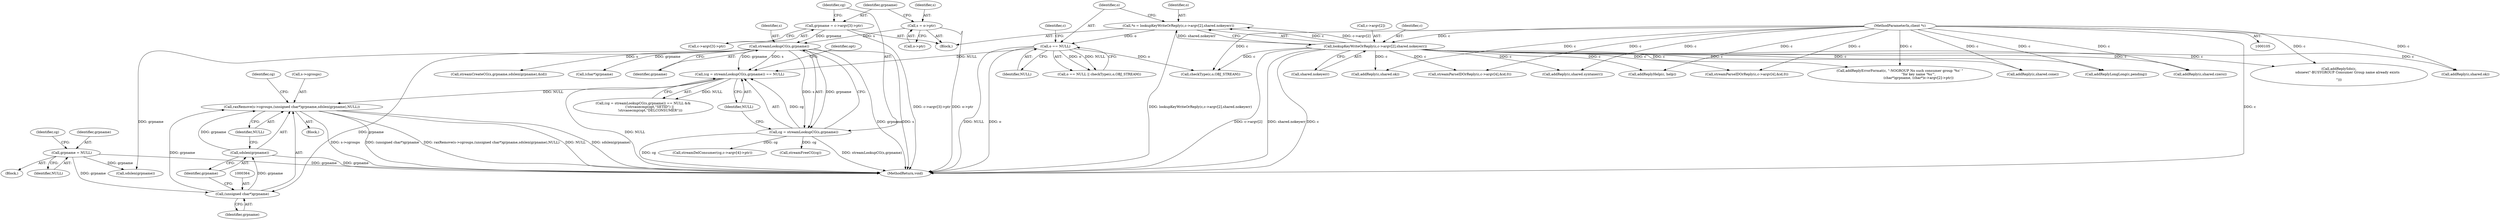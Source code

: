 digraph "0_redis_c04082cf138f1f51cedf05ee9ad36fb6763cafc6@API" {
"1000359" [label="(Call,raxRemove(s->cgroups,(unsigned char*)grpname,sdslen(grpname),NULL))"];
"1000363" [label="(Call,(unsigned char*)grpname)"];
"1000116" [label="(Call,grpname = NULL)"];
"1000182" [label="(Call,streamLookupCG(s,grpname))"];
"1000163" [label="(Call,s = o->ptr)"];
"1000168" [label="(Call,grpname = c->argv[3]->ptr)"];
"1000366" [label="(Call,sdslen(grpname))"];
"1000179" [label="(Call,(cg = streamLookupCG(s,grpname)) == NULL)"];
"1000180" [label="(Call,cg = streamLookupCG(s,grpname))"];
"1000155" [label="(Call,o == NULL)"];
"1000141" [label="(Call,*o = lookupKeyWriteOrReply(c,c->argv[2],shared.nokeyerr))"];
"1000143" [label="(Call,lookupKeyWriteOrReply(c,c->argv[2],shared.nokeyerr))"];
"1000106" [label="(MethodParameterIn,client *c)"];
"1000168" [label="(Call,grpname = c->argv[3]->ptr)"];
"1000154" [label="(Call,o == NULL || checkType(c,o,OBJ_STREAM))"];
"1000282" [label="(Call,addReplySds(c,\n                sdsnew(\"-BUSYGROUP Consumer Group name already exists\r\n\")))"];
"1000142" [label="(Identifier,o)"];
"1000368" [label="(Identifier,NULL)"];
"1000189" [label="(Identifier,opt)"];
"1000399" [label="(Call,streamDelConsumer(cg,c->argv[4]->ptr))"];
"1000371" [label="(Call,addReply(c,shared.cone))"];
"1000185" [label="(Identifier,NULL)"];
"1000245" [label="(Call,streamParseIDOrReply(c,c->argv[4],&id,0))"];
"1000369" [label="(Call,streamFreeCG(cg))"];
"1000261" [label="(Call,streamCreateCG(s,grpname,sdslen(grpname),&id))"];
"1000182" [label="(Call,streamLookupCG(s,grpname))"];
"1000117" [label="(Identifier,grpname)"];
"1000163" [label="(Call,s = o->ptr)"];
"1000365" [label="(Identifier,grpname)"];
"1000196" [label="(Call,addReplyErrorFormat(c, \"-NOGROUP No such consumer group '%s' \"\n                                   \"for key name '%s'\",\n                                   (char*)grpname, (char*)c->argv[2]->ptr))"];
"1000155" [label="(Call,o == NULL)"];
"1000169" [label="(Identifier,grpname)"];
"1000320" [label="(Call,streamParseIDOrReply(c,c->argv[4],&id,0))"];
"1000179" [label="(Call,(cg = streamLookupCG(s,grpname)) == NULL)"];
"1000367" [label="(Identifier,grpname)"];
"1000271" [label="(Call,addReply(c,shared.ok))"];
"1000432" [label="(MethodReturn,void)"];
"1000139" [label="(Block,)"];
"1000422" [label="(Call,addReplyHelp(c, help))"];
"1000360" [label="(Call,s->cgroups)"];
"1000170" [label="(Call,c->argv[3]->ptr)"];
"1000159" [label="(Identifier,c)"];
"1000366" [label="(Call,sdslen(grpname))"];
"1000408" [label="(Call,addReplyLongLong(c,pending))"];
"1000427" [label="(Call,addReply(c,shared.syntaxerr))"];
"1000145" [label="(Call,c->argv[2])"];
"1000178" [label="(Call,(cg = streamLookupCG(s,grpname)) == NULL &&\n            (!strcasecmp(opt,\"SETID\") ||\n             !strcasecmp(opt,\"DELCONSUMER\")))"];
"1000180" [label="(Call,cg = streamLookupCG(s,grpname))"];
"1000181" [label="(Identifier,cg)"];
"1000378" [label="(Call,addReply(c,shared.czero))"];
"1000358" [label="(Block,)"];
"1000144" [label="(Identifier,c)"];
"1000143" [label="(Call,lookupKeyWriteOrReply(c,c->argv[2],shared.nokeyerr))"];
"1000107" [label="(Block,)"];
"1000116" [label="(Call,grpname = NULL)"];
"1000363" [label="(Call,(unsigned char*)grpname)"];
"1000150" [label="(Call,shared.nokeyerr)"];
"1000264" [label="(Call,sdslen(grpname))"];
"1000164" [label="(Identifier,s)"];
"1000118" [label="(Identifier,NULL)"];
"1000165" [label="(Call,o->ptr)"];
"1000199" [label="(Call,(char*)grpname)"];
"1000370" [label="(Identifier,cg)"];
"1000359" [label="(Call,raxRemove(s->cgroups,(unsigned char*)grpname,sdslen(grpname),NULL))"];
"1000141" [label="(Call,*o = lookupKeyWriteOrReply(c,c->argv[2],shared.nokeyerr))"];
"1000121" [label="(Identifier,cg)"];
"1000156" [label="(Identifier,o)"];
"1000106" [label="(MethodParameterIn,client *c)"];
"1000338" [label="(Call,addReply(c,shared.ok))"];
"1000158" [label="(Call,checkType(c,o,OBJ_STREAM))"];
"1000184" [label="(Identifier,grpname)"];
"1000183" [label="(Identifier,s)"];
"1000157" [label="(Identifier,NULL)"];
"1000359" -> "1000358"  [label="AST: "];
"1000359" -> "1000368"  [label="CFG: "];
"1000360" -> "1000359"  [label="AST: "];
"1000363" -> "1000359"  [label="AST: "];
"1000366" -> "1000359"  [label="AST: "];
"1000368" -> "1000359"  [label="AST: "];
"1000370" -> "1000359"  [label="CFG: "];
"1000359" -> "1000432"  [label="DDG: NULL"];
"1000359" -> "1000432"  [label="DDG: sdslen(grpname)"];
"1000359" -> "1000432"  [label="DDG: s->cgroups"];
"1000359" -> "1000432"  [label="DDG: (unsigned char*)grpname"];
"1000359" -> "1000432"  [label="DDG: raxRemove(s->cgroups,(unsigned char*)grpname,sdslen(grpname),NULL)"];
"1000363" -> "1000359"  [label="DDG: grpname"];
"1000366" -> "1000359"  [label="DDG: grpname"];
"1000179" -> "1000359"  [label="DDG: NULL"];
"1000363" -> "1000365"  [label="CFG: "];
"1000364" -> "1000363"  [label="AST: "];
"1000365" -> "1000363"  [label="AST: "];
"1000367" -> "1000363"  [label="CFG: "];
"1000116" -> "1000363"  [label="DDG: grpname"];
"1000182" -> "1000363"  [label="DDG: grpname"];
"1000363" -> "1000366"  [label="DDG: grpname"];
"1000116" -> "1000107"  [label="AST: "];
"1000116" -> "1000118"  [label="CFG: "];
"1000117" -> "1000116"  [label="AST: "];
"1000118" -> "1000116"  [label="AST: "];
"1000121" -> "1000116"  [label="CFG: "];
"1000116" -> "1000432"  [label="DDG: grpname"];
"1000116" -> "1000264"  [label="DDG: grpname"];
"1000182" -> "1000180"  [label="AST: "];
"1000182" -> "1000184"  [label="CFG: "];
"1000183" -> "1000182"  [label="AST: "];
"1000184" -> "1000182"  [label="AST: "];
"1000180" -> "1000182"  [label="CFG: "];
"1000182" -> "1000432"  [label="DDG: grpname"];
"1000182" -> "1000432"  [label="DDG: s"];
"1000182" -> "1000179"  [label="DDG: s"];
"1000182" -> "1000179"  [label="DDG: grpname"];
"1000182" -> "1000180"  [label="DDG: s"];
"1000182" -> "1000180"  [label="DDG: grpname"];
"1000163" -> "1000182"  [label="DDG: s"];
"1000168" -> "1000182"  [label="DDG: grpname"];
"1000182" -> "1000199"  [label="DDG: grpname"];
"1000182" -> "1000261"  [label="DDG: s"];
"1000182" -> "1000264"  [label="DDG: grpname"];
"1000163" -> "1000139"  [label="AST: "];
"1000163" -> "1000165"  [label="CFG: "];
"1000164" -> "1000163"  [label="AST: "];
"1000165" -> "1000163"  [label="AST: "];
"1000169" -> "1000163"  [label="CFG: "];
"1000163" -> "1000432"  [label="DDG: o->ptr"];
"1000168" -> "1000139"  [label="AST: "];
"1000168" -> "1000170"  [label="CFG: "];
"1000169" -> "1000168"  [label="AST: "];
"1000170" -> "1000168"  [label="AST: "];
"1000181" -> "1000168"  [label="CFG: "];
"1000168" -> "1000432"  [label="DDG: c->argv[3]->ptr"];
"1000366" -> "1000367"  [label="CFG: "];
"1000367" -> "1000366"  [label="AST: "];
"1000368" -> "1000366"  [label="CFG: "];
"1000366" -> "1000432"  [label="DDG: grpname"];
"1000179" -> "1000178"  [label="AST: "];
"1000179" -> "1000185"  [label="CFG: "];
"1000180" -> "1000179"  [label="AST: "];
"1000185" -> "1000179"  [label="AST: "];
"1000189" -> "1000179"  [label="CFG: "];
"1000178" -> "1000179"  [label="CFG: "];
"1000179" -> "1000432"  [label="DDG: NULL"];
"1000179" -> "1000178"  [label="DDG: NULL"];
"1000180" -> "1000179"  [label="DDG: cg"];
"1000155" -> "1000179"  [label="DDG: NULL"];
"1000181" -> "1000180"  [label="AST: "];
"1000185" -> "1000180"  [label="CFG: "];
"1000180" -> "1000432"  [label="DDG: streamLookupCG(s,grpname)"];
"1000180" -> "1000432"  [label="DDG: cg"];
"1000180" -> "1000369"  [label="DDG: cg"];
"1000180" -> "1000399"  [label="DDG: cg"];
"1000155" -> "1000154"  [label="AST: "];
"1000155" -> "1000157"  [label="CFG: "];
"1000156" -> "1000155"  [label="AST: "];
"1000157" -> "1000155"  [label="AST: "];
"1000159" -> "1000155"  [label="CFG: "];
"1000154" -> "1000155"  [label="CFG: "];
"1000155" -> "1000432"  [label="DDG: NULL"];
"1000155" -> "1000432"  [label="DDG: o"];
"1000155" -> "1000154"  [label="DDG: o"];
"1000155" -> "1000154"  [label="DDG: NULL"];
"1000141" -> "1000155"  [label="DDG: o"];
"1000155" -> "1000158"  [label="DDG: o"];
"1000141" -> "1000139"  [label="AST: "];
"1000141" -> "1000143"  [label="CFG: "];
"1000142" -> "1000141"  [label="AST: "];
"1000143" -> "1000141"  [label="AST: "];
"1000156" -> "1000141"  [label="CFG: "];
"1000141" -> "1000432"  [label="DDG: lookupKeyWriteOrReply(c,c->argv[2],shared.nokeyerr)"];
"1000143" -> "1000141"  [label="DDG: c"];
"1000143" -> "1000141"  [label="DDG: c->argv[2]"];
"1000143" -> "1000141"  [label="DDG: shared.nokeyerr"];
"1000143" -> "1000150"  [label="CFG: "];
"1000144" -> "1000143"  [label="AST: "];
"1000145" -> "1000143"  [label="AST: "];
"1000150" -> "1000143"  [label="AST: "];
"1000143" -> "1000432"  [label="DDG: c"];
"1000143" -> "1000432"  [label="DDG: c->argv[2]"];
"1000143" -> "1000432"  [label="DDG: shared.nokeyerr"];
"1000106" -> "1000143"  [label="DDG: c"];
"1000143" -> "1000158"  [label="DDG: c"];
"1000143" -> "1000196"  [label="DDG: c"];
"1000143" -> "1000245"  [label="DDG: c"];
"1000143" -> "1000271"  [label="DDG: c"];
"1000143" -> "1000282"  [label="DDG: c"];
"1000143" -> "1000320"  [label="DDG: c"];
"1000143" -> "1000338"  [label="DDG: c"];
"1000143" -> "1000371"  [label="DDG: c"];
"1000143" -> "1000378"  [label="DDG: c"];
"1000143" -> "1000408"  [label="DDG: c"];
"1000143" -> "1000422"  [label="DDG: c"];
"1000143" -> "1000427"  [label="DDG: c"];
"1000106" -> "1000105"  [label="AST: "];
"1000106" -> "1000432"  [label="DDG: c"];
"1000106" -> "1000158"  [label="DDG: c"];
"1000106" -> "1000196"  [label="DDG: c"];
"1000106" -> "1000245"  [label="DDG: c"];
"1000106" -> "1000271"  [label="DDG: c"];
"1000106" -> "1000282"  [label="DDG: c"];
"1000106" -> "1000320"  [label="DDG: c"];
"1000106" -> "1000338"  [label="DDG: c"];
"1000106" -> "1000371"  [label="DDG: c"];
"1000106" -> "1000378"  [label="DDG: c"];
"1000106" -> "1000408"  [label="DDG: c"];
"1000106" -> "1000422"  [label="DDG: c"];
"1000106" -> "1000427"  [label="DDG: c"];
}

